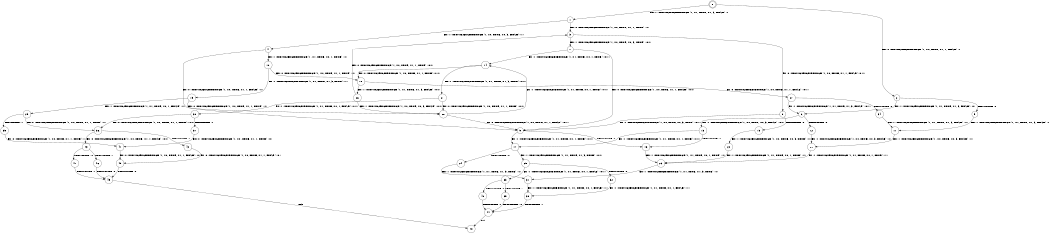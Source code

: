 digraph BCG {
size = "7, 10.5";
center = TRUE;
node [shape = circle];
0 [peripheries = 2];
0 -> 1 [label = "EX !1 !ATOMIC_EXCH_BRANCH (1, +1, TRUE, +1, 3, FALSE) !::"];
0 -> 2 [label = "EX !0 !ATOMIC_EXCH_BRANCH (1, +0, TRUE, +1, 1, FALSE) !::"];
1 -> 3 [label = "EX !0 !ATOMIC_EXCH_BRANCH (1, +0, TRUE, +1, 1, TRUE) !:1:"];
1 -> 4 [label = "EX !1 !ATOMIC_EXCH_BRANCH (1, +0, TRUE, +0, 3, FALSE) !:1:"];
2 -> 5 [label = "TERMINATE !0"];
2 -> 6 [label = "EX !1 !ATOMIC_EXCH_BRANCH (1, +1, TRUE, +1, 3, FALSE) !:0:"];
3 -> 7 [label = "EX !1 !ATOMIC_EXCH_BRANCH (1, +0, TRUE, +0, 3, TRUE) !:0:1:"];
3 -> 8 [label = "EX !0 !ATOMIC_EXCH_BRANCH (1, +0, TRUE, +1, 1, FALSE) !:0:1:"];
4 -> 9 [label = "EX !0 !ATOMIC_EXCH_BRANCH (1, +0, TRUE, +1, 1, FALSE) !:1:"];
4 -> 10 [label = "EX !1 !ATOMIC_EXCH_BRANCH (1, +1, TRUE, +0, 1, TRUE) !:1:"];
5 -> 11 [label = "EX !1 !ATOMIC_EXCH_BRANCH (1, +1, TRUE, +1, 3, FALSE) !::"];
6 -> 12 [label = "TERMINATE !0"];
6 -> 13 [label = "EX !1 !ATOMIC_EXCH_BRANCH (1, +0, TRUE, +0, 3, FALSE) !:0:1:"];
7 -> 14 [label = "EX !1 !ATOMIC_EXCH_BRANCH (1, +1, TRUE, +0, 1, TRUE) !:0:1:"];
7 -> 9 [label = "EX !0 !ATOMIC_EXCH_BRANCH (1, +0, TRUE, +1, 1, FALSE) !:0:1:"];
8 -> 15 [label = "TERMINATE !0"];
8 -> 9 [label = "EX !1 !ATOMIC_EXCH_BRANCH (1, +0, TRUE, +0, 3, TRUE) !:0:1:"];
9 -> 16 [label = "TERMINATE !0"];
9 -> 17 [label = "EX !1 !ATOMIC_EXCH_BRANCH (1, +1, TRUE, +0, 1, TRUE) !:0:1:"];
10 -> 18 [label = "EX !0 !ATOMIC_EXCH_BRANCH (1, +0, TRUE, +1, 1, TRUE) !:1:"];
10 -> 19 [label = "EX !1 !ATOMIC_EXCH_BRANCH (1, +1, TRUE, +1, 3, TRUE) !:1:"];
11 -> 20 [label = "EX !1 !ATOMIC_EXCH_BRANCH (1, +0, TRUE, +0, 3, FALSE) !:1:"];
12 -> 20 [label = "EX !1 !ATOMIC_EXCH_BRANCH (1, +0, TRUE, +0, 3, FALSE) !:1:"];
13 -> 16 [label = "TERMINATE !0"];
13 -> 17 [label = "EX !1 !ATOMIC_EXCH_BRANCH (1, +1, TRUE, +0, 1, TRUE) !:0:1:"];
14 -> 21 [label = "EX !1 !ATOMIC_EXCH_BRANCH (1, +1, TRUE, +1, 3, TRUE) !:0:1:"];
14 -> 18 [label = "EX !0 !ATOMIC_EXCH_BRANCH (1, +0, TRUE, +1, 1, TRUE) !:0:1:"];
15 -> 22 [label = "EX !1 !ATOMIC_EXCH_BRANCH (1, +0, TRUE, +0, 3, TRUE) !:1:"];
16 -> 23 [label = "EX !1 !ATOMIC_EXCH_BRANCH (1, +1, TRUE, +0, 1, TRUE) !:1:"];
17 -> 24 [label = "TERMINATE !0"];
17 -> 25 [label = "EX !1 !ATOMIC_EXCH_BRANCH (1, +1, TRUE, +1, 3, TRUE) !:0:1:"];
18 -> 26 [label = "EX !1 !ATOMIC_EXCH_BRANCH (1, +1, TRUE, +1, 3, FALSE) !:0:1:"];
18 -> 27 [label = "EX !0 !ATOMIC_EXCH_BRANCH (1, +0, TRUE, +1, 1, FALSE) !:0:1:"];
19 -> 28 [label = "EX !0 !ATOMIC_EXCH_BRANCH (1, +0, TRUE, +1, 1, TRUE) !:1:"];
19 -> 29 [label = "EX !1 !ATOMIC_EXCH_BRANCH (1, +1, TRUE, +0, 1, FALSE) !:1:"];
20 -> 23 [label = "EX !1 !ATOMIC_EXCH_BRANCH (1, +1, TRUE, +0, 1, TRUE) !:1:"];
21 -> 30 [label = "EX !1 !ATOMIC_EXCH_BRANCH (1, +1, TRUE, +0, 1, FALSE) !:0:1:"];
21 -> 28 [label = "EX !0 !ATOMIC_EXCH_BRANCH (1, +0, TRUE, +1, 1, TRUE) !:0:1:"];
22 -> 23 [label = "EX !1 !ATOMIC_EXCH_BRANCH (1, +1, TRUE, +0, 1, TRUE) !:1:"];
23 -> 31 [label = "EX !1 !ATOMIC_EXCH_BRANCH (1, +1, TRUE, +1, 3, TRUE) !:1:"];
24 -> 31 [label = "EX !1 !ATOMIC_EXCH_BRANCH (1, +1, TRUE, +1, 3, TRUE) !:1:"];
25 -> 32 [label = "TERMINATE !0"];
25 -> 33 [label = "EX !1 !ATOMIC_EXCH_BRANCH (1, +1, TRUE, +0, 1, FALSE) !:0:1:"];
26 -> 28 [label = "EX !1 !ATOMIC_EXCH_BRANCH (1, +0, TRUE, +0, 3, FALSE) !:0:1:"];
26 -> 3 [label = "EX !0 !ATOMIC_EXCH_BRANCH (1, +0, TRUE, +1, 1, TRUE) !:0:1:"];
27 -> 34 [label = "TERMINATE !0"];
27 -> 6 [label = "EX !1 !ATOMIC_EXCH_BRANCH (1, +1, TRUE, +1, 3, FALSE) !:0:1:"];
28 -> 14 [label = "EX !1 !ATOMIC_EXCH_BRANCH (1, +1, TRUE, +0, 1, TRUE) !:0:1:"];
28 -> 9 [label = "EX !0 !ATOMIC_EXCH_BRANCH (1, +0, TRUE, +1, 1, FALSE) !:0:1:"];
29 -> 35 [label = "TERMINATE !1"];
29 -> 36 [label = "EX !0 !ATOMIC_EXCH_BRANCH (1, +0, TRUE, +1, 1, TRUE) !:1:"];
30 -> 37 [label = "TERMINATE !1"];
30 -> 36 [label = "EX !0 !ATOMIC_EXCH_BRANCH (1, +0, TRUE, +1, 1, TRUE) !:0:1:"];
31 -> 38 [label = "EX !1 !ATOMIC_EXCH_BRANCH (1, +1, TRUE, +0, 1, FALSE) !:1:"];
32 -> 38 [label = "EX !1 !ATOMIC_EXCH_BRANCH (1, +1, TRUE, +0, 1, FALSE) !:1:"];
33 -> 39 [label = "TERMINATE !1"];
33 -> 40 [label = "TERMINATE !0"];
34 -> 11 [label = "EX !1 !ATOMIC_EXCH_BRANCH (1, +1, TRUE, +1, 3, FALSE) !:1:"];
35 -> 41 [label = "EX !0 !ATOMIC_EXCH_BRANCH (1, +0, TRUE, +1, 1, TRUE) !::"];
36 -> 42 [label = "TERMINATE !1"];
36 -> 43 [label = "EX !0 !ATOMIC_EXCH_BRANCH (1, +0, TRUE, +1, 1, FALSE) !:0:1:"];
37 -> 41 [label = "EX !0 !ATOMIC_EXCH_BRANCH (1, +0, TRUE, +1, 1, TRUE) !:0:"];
38 -> 44 [label = "TERMINATE !1"];
39 -> 44 [label = "TERMINATE !0"];
40 -> 44 [label = "TERMINATE !1"];
41 -> 45 [label = "EX !0 !ATOMIC_EXCH_BRANCH (1, +0, TRUE, +1, 1, FALSE) !:0:"];
42 -> 45 [label = "EX !0 !ATOMIC_EXCH_BRANCH (1, +0, TRUE, +1, 1, FALSE) !:0:"];
43 -> 46 [label = "TERMINATE !1"];
43 -> 47 [label = "TERMINATE !0"];
44 -> 48 [label = "exit"];
45 -> 49 [label = "TERMINATE !0"];
46 -> 49 [label = "TERMINATE !0"];
47 -> 49 [label = "TERMINATE !1"];
49 -> 48 [label = "exit"];
}

